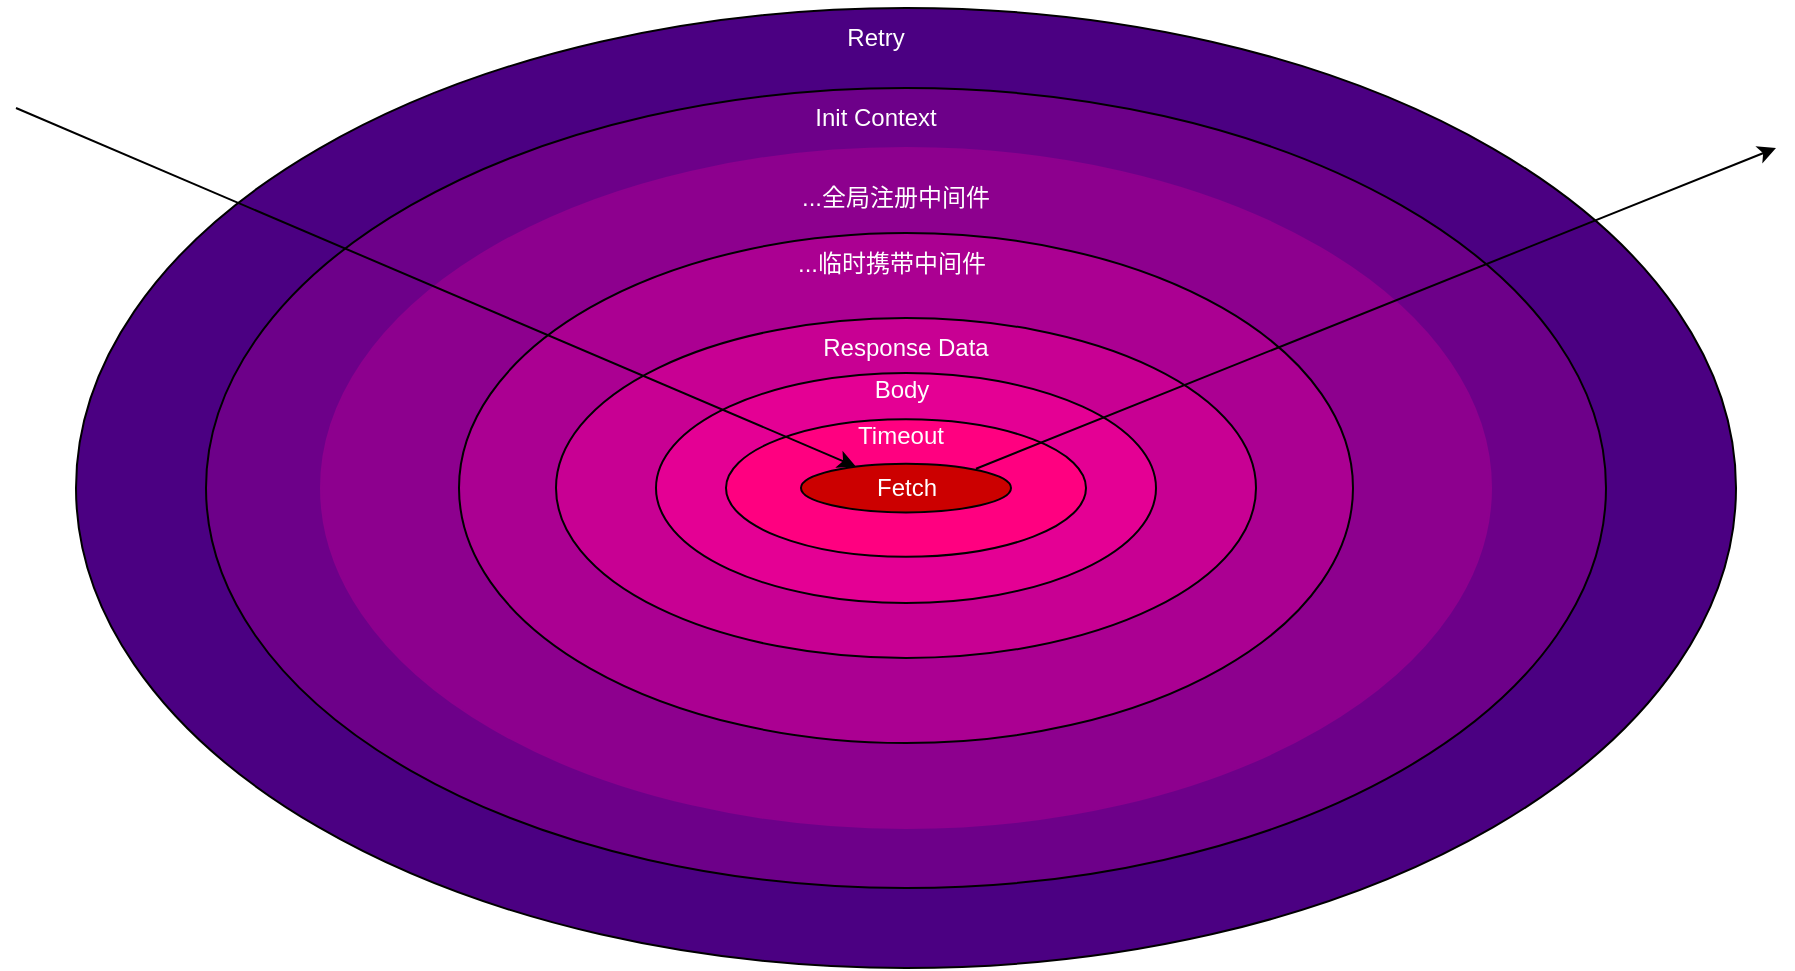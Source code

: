 <mxfile>
    <diagram id="O5MW6jvS_4ex7MwdgiwH" name="第 1 页">
        <mxGraphModel dx="855" dy="438" grid="1" gridSize="10" guides="1" tooltips="1" connect="1" arrows="1" fold="1" page="1" pageScale="1" pageWidth="850" pageHeight="1100" math="0" shadow="0">
            <root>
                <mxCell id="0"/>
                <mxCell id="1" parent="0"/>
                <mxCell id="2" value="" style="ellipse;whiteSpace=wrap;html=1;fillColor=#4b0082;" parent="1" vertex="1">
                    <mxGeometry x="220" y="130" width="830" height="480" as="geometry"/>
                </mxCell>
                <mxCell id="3" value="" style="ellipse;whiteSpace=wrap;html=1;shadow=0;fillColor=#6D0089;" parent="1" vertex="1">
                    <mxGeometry x="285" y="170" width="700" height="400" as="geometry"/>
                </mxCell>
                <mxCell id="4" value="" style="ellipse;whiteSpace=wrap;html=1;fillColor=#8D008E;strokeColor=#8D008E;" parent="1" vertex="1">
                    <mxGeometry x="342.5" y="200" width="585" height="340" as="geometry"/>
                </mxCell>
                <mxCell id="5" value="" style="ellipse;whiteSpace=wrap;html=1;fillColor=#AB0092;" parent="1" vertex="1">
                    <mxGeometry x="411.5" y="242.5" width="447" height="255" as="geometry"/>
                </mxCell>
                <mxCell id="6" value="" style="ellipse;whiteSpace=wrap;html=1;fillColor=#C80093;" parent="1" vertex="1">
                    <mxGeometry x="460" y="285" width="350" height="170" as="geometry"/>
                </mxCell>
                <mxCell id="7" value="" style="ellipse;whiteSpace=wrap;html=1;fillColor=#E40094;" parent="1" vertex="1">
                    <mxGeometry x="510" y="312.5" width="250" height="115" as="geometry"/>
                </mxCell>
                <mxCell id="8" value="" style="ellipse;whiteSpace=wrap;html=1;fillColor=#FF0080;" parent="1" vertex="1">
                    <mxGeometry x="545" y="335.63" width="180" height="68.75" as="geometry"/>
                </mxCell>
                <mxCell id="9" value="&lt;font color=&quot;#ffffff&quot;&gt;Fetch&lt;/font&gt;" style="ellipse;whiteSpace=wrap;html=1;fillColor=#CC0000;" parent="1" vertex="1">
                    <mxGeometry x="582.5" y="357.82" width="105" height="24.37" as="geometry"/>
                </mxCell>
                <mxCell id="11" value="&lt;font color=&quot;#ffffff&quot;&gt;Retry&lt;/font&gt;" style="text;html=1;strokeColor=none;fillColor=none;align=center;verticalAlign=middle;whiteSpace=wrap;rounded=0;shadow=1;" parent="1" vertex="1">
                    <mxGeometry x="560" y="130" width="120" height="30" as="geometry"/>
                </mxCell>
                <mxCell id="12" value="&lt;font color=&quot;#ffffff&quot;&gt;Response Data&lt;/font&gt;" style="text;html=1;strokeColor=none;fillColor=none;align=center;verticalAlign=middle;whiteSpace=wrap;rounded=0;" parent="1" vertex="1">
                    <mxGeometry x="575" y="285" width="120" height="30" as="geometry"/>
                </mxCell>
                <mxCell id="17" value="&lt;font color=&quot;#ffffff&quot;&gt;Timeout&lt;/font&gt;" style="text;html=1;strokeColor=none;fillColor=none;align=center;verticalAlign=middle;whiteSpace=wrap;rounded=0;" parent="1" vertex="1">
                    <mxGeometry x="575" y="335.63" width="115" height="17.5" as="geometry"/>
                </mxCell>
                <mxCell id="20" value="" style="endArrow=classic;html=1;" parent="1" target="9" edge="1">
                    <mxGeometry width="50" height="50" relative="1" as="geometry">
                        <mxPoint x="190" y="180" as="sourcePoint"/>
                        <mxPoint x="240" y="130" as="targetPoint"/>
                    </mxGeometry>
                </mxCell>
                <mxCell id="21" value="" style="endArrow=classic;html=1;" parent="1" edge="1">
                    <mxGeometry width="50" height="50" relative="1" as="geometry">
                        <mxPoint x="670" y="360.35" as="sourcePoint"/>
                        <mxPoint x="1070" y="200" as="targetPoint"/>
                    </mxGeometry>
                </mxCell>
                <mxCell id="23" value="&lt;font color=&quot;#ffffff&quot;&gt;Init Context&lt;/font&gt;" style="text;html=1;strokeColor=none;fillColor=none;align=center;verticalAlign=middle;whiteSpace=wrap;rounded=0;shadow=1;" parent="1" vertex="1">
                    <mxGeometry x="560" y="170" width="120" height="30" as="geometry"/>
                </mxCell>
                <mxCell id="24" value="&lt;font color=&quot;#ffffff&quot;&gt;...全局注册中间件&lt;/font&gt;" style="text;html=1;strokeColor=none;fillColor=none;align=center;verticalAlign=middle;whiteSpace=wrap;rounded=0;shadow=1;" parent="1" vertex="1">
                    <mxGeometry x="570" y="210" width="120" height="30" as="geometry"/>
                </mxCell>
                <mxCell id="25" value="&lt;font color=&quot;#ffffff&quot;&gt;...临时携带中间件&lt;/font&gt;" style="text;html=1;strokeColor=none;fillColor=none;align=center;verticalAlign=middle;whiteSpace=wrap;rounded=0;shadow=1;" parent="1" vertex="1">
                    <mxGeometry x="567.5" y="242.5" width="120" height="30" as="geometry"/>
                </mxCell>
                <mxCell id="26" value="&lt;font color=&quot;#ffffff&quot;&gt;Body&lt;/font&gt;" style="text;html=1;strokeColor=none;fillColor=none;align=center;verticalAlign=middle;whiteSpace=wrap;rounded=0;" parent="1" vertex="1">
                    <mxGeometry x="572.5" y="305.63" width="120" height="30" as="geometry"/>
                </mxCell>
            </root>
        </mxGraphModel>
    </diagram>
</mxfile>